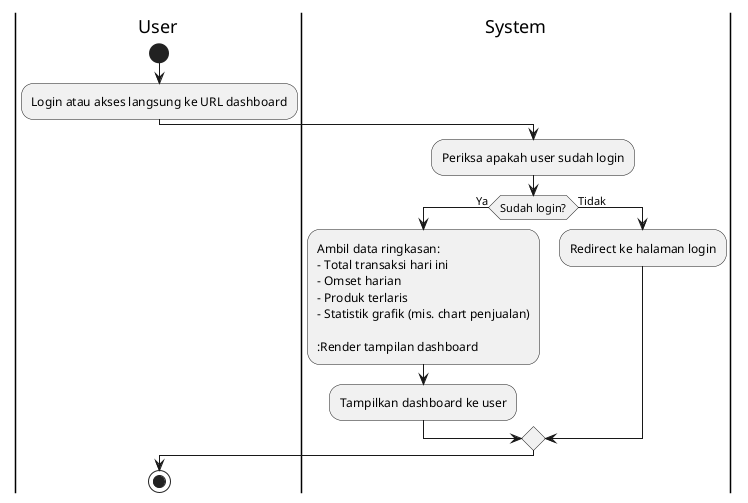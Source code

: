 @startuml
|User|
start
:Login atau akses langsung ke URL dashboard;

|System|
:Periksa apakah user sudah login;
if (Sudah login?) then (Ya)
    :Ambil data ringkasan:
    - Total transaksi hari ini
    - Omset harian
    - Produk terlaris
    - Statistik grafik (mis. chart penjualan)

    :Render tampilan dashboard;
    :Tampilkan dashboard ke user;
else (Tidak)
    :Redirect ke halaman login;
endif

|User|
stop
@enduml
